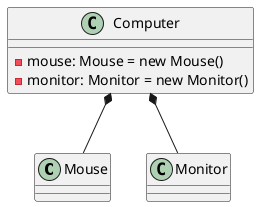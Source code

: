 @startuml

class Mouse
class Monitor
class Computer
Computer : -mouse: Mouse = new Mouse()
Computer : -monitor: Monitor = new Monitor()

Computer *-- Mouse
Computer *-- Monitor

@enduml